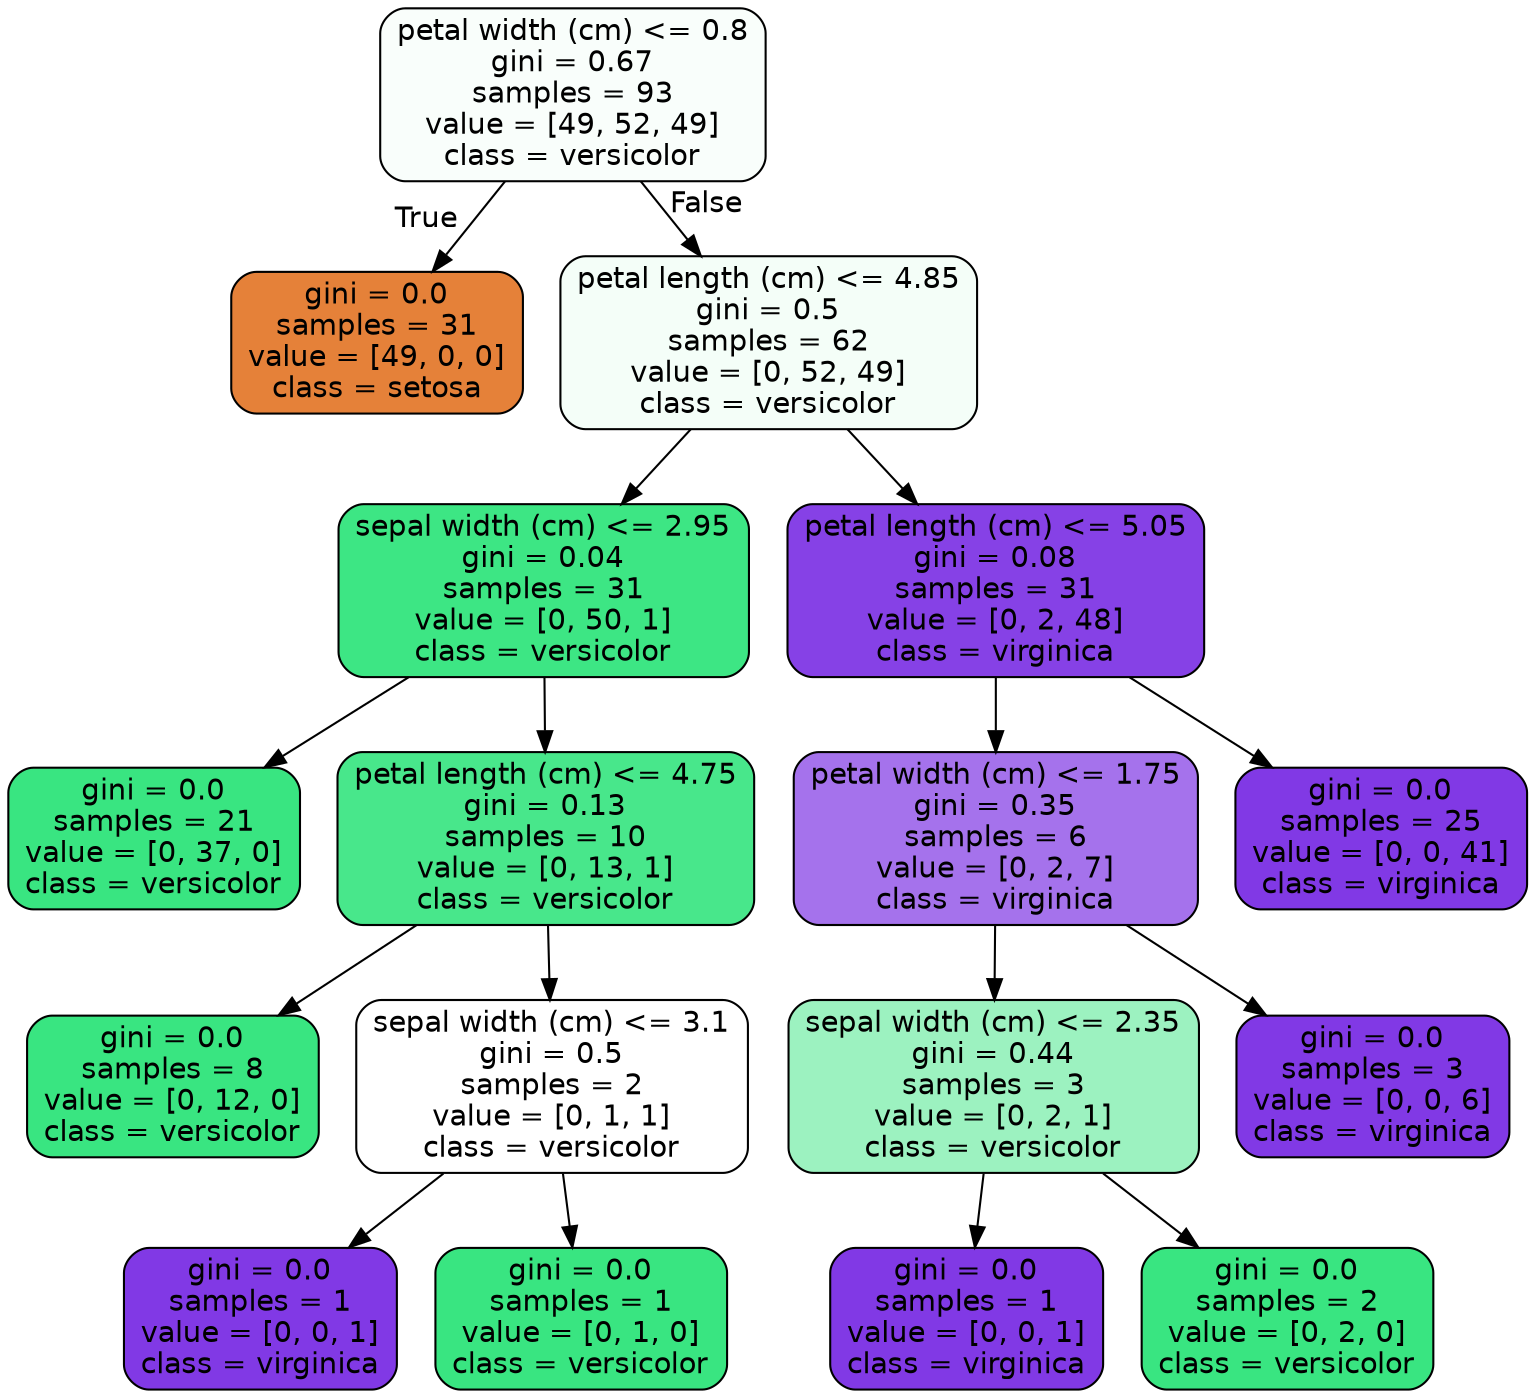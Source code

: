 digraph Tree {
node [shape=box, style="filled, rounded", color="black", fontname=helvetica] ;
edge [fontname=helvetica] ;
0 [label="petal width (cm) <= 0.8\ngini = 0.67\nsamples = 93\nvalue = [49, 52, 49]\nclass = versicolor", fillcolor="#f9fefb"] ;
1 [label="gini = 0.0\nsamples = 31\nvalue = [49, 0, 0]\nclass = setosa", fillcolor="#e58139"] ;
0 -> 1 [labeldistance=2.5, labelangle=45, headlabel="True"] ;
2 [label="petal length (cm) <= 4.85\ngini = 0.5\nsamples = 62\nvalue = [0, 52, 49]\nclass = versicolor", fillcolor="#f4fef8"] ;
0 -> 2 [labeldistance=2.5, labelangle=-45, headlabel="False"] ;
3 [label="sepal width (cm) <= 2.95\ngini = 0.04\nsamples = 31\nvalue = [0, 50, 1]\nclass = versicolor", fillcolor="#3de684"] ;
2 -> 3 ;
4 [label="gini = 0.0\nsamples = 21\nvalue = [0, 37, 0]\nclass = versicolor", fillcolor="#39e581"] ;
3 -> 4 ;
5 [label="petal length (cm) <= 4.75\ngini = 0.13\nsamples = 10\nvalue = [0, 13, 1]\nclass = versicolor", fillcolor="#48e78b"] ;
3 -> 5 ;
6 [label="gini = 0.0\nsamples = 8\nvalue = [0, 12, 0]\nclass = versicolor", fillcolor="#39e581"] ;
5 -> 6 ;
7 [label="sepal width (cm) <= 3.1\ngini = 0.5\nsamples = 2\nvalue = [0, 1, 1]\nclass = versicolor", fillcolor="#ffffff"] ;
5 -> 7 ;
8 [label="gini = 0.0\nsamples = 1\nvalue = [0, 0, 1]\nclass = virginica", fillcolor="#8139e5"] ;
7 -> 8 ;
9 [label="gini = 0.0\nsamples = 1\nvalue = [0, 1, 0]\nclass = versicolor", fillcolor="#39e581"] ;
7 -> 9 ;
10 [label="petal length (cm) <= 5.05\ngini = 0.08\nsamples = 31\nvalue = [0, 2, 48]\nclass = virginica", fillcolor="#8641e6"] ;
2 -> 10 ;
11 [label="petal width (cm) <= 1.75\ngini = 0.35\nsamples = 6\nvalue = [0, 2, 7]\nclass = virginica", fillcolor="#a572ec"] ;
10 -> 11 ;
12 [label="sepal width (cm) <= 2.35\ngini = 0.44\nsamples = 3\nvalue = [0, 2, 1]\nclass = versicolor", fillcolor="#9cf2c0"] ;
11 -> 12 ;
13 [label="gini = 0.0\nsamples = 1\nvalue = [0, 0, 1]\nclass = virginica", fillcolor="#8139e5"] ;
12 -> 13 ;
14 [label="gini = 0.0\nsamples = 2\nvalue = [0, 2, 0]\nclass = versicolor", fillcolor="#39e581"] ;
12 -> 14 ;
15 [label="gini = 0.0\nsamples = 3\nvalue = [0, 0, 6]\nclass = virginica", fillcolor="#8139e5"] ;
11 -> 15 ;
16 [label="gini = 0.0\nsamples = 25\nvalue = [0, 0, 41]\nclass = virginica", fillcolor="#8139e5"] ;
10 -> 16 ;
}
